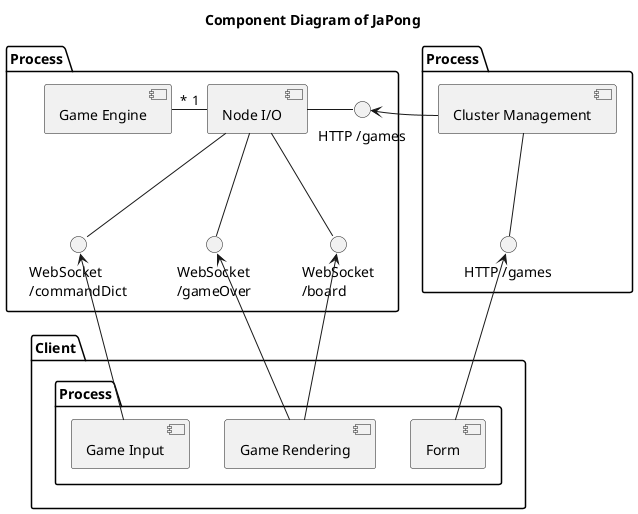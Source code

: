 @startuml

title "Component Diagram of JaPong"

folder "Process" as gameManagementProcess {
    [Game Engine]
    [Game Engine] "*" - "1" [Node I/O]
    interface "HTTP /games" as NodeIOIF
    [Node I/O] - NodeIOIF
    interface "WebSocket\n/commandDict" as GameCommandDictIF
    [Node I/O] -- GameCommandDictIF
    interface "WebSocket\n/board" as GameBoardIF
    [Node I/O] -- GameBoardIF
    interface "WebSocket\n/gameOver" as GameOverIF
    [Node I/O] -- GameOverIF
}
folder "Process" as roomManagementProcess {
    [Cluster Management]
    interface "HTTP /games" as ClusterManagementIF
    [Cluster Management] -- ClusterManagementIF
    NodeIOIF <- [Cluster Management]
}

package Client {
    folder "Process" as clientProcess {
        [Form] -up-> ClusterManagementIF
        [Game Rendering] -up-> GameBoardIF
        [Game Rendering] -up-> GameOverIF
        [Game Input] -up-> GameCommandDictIF
    }
}

@enduml